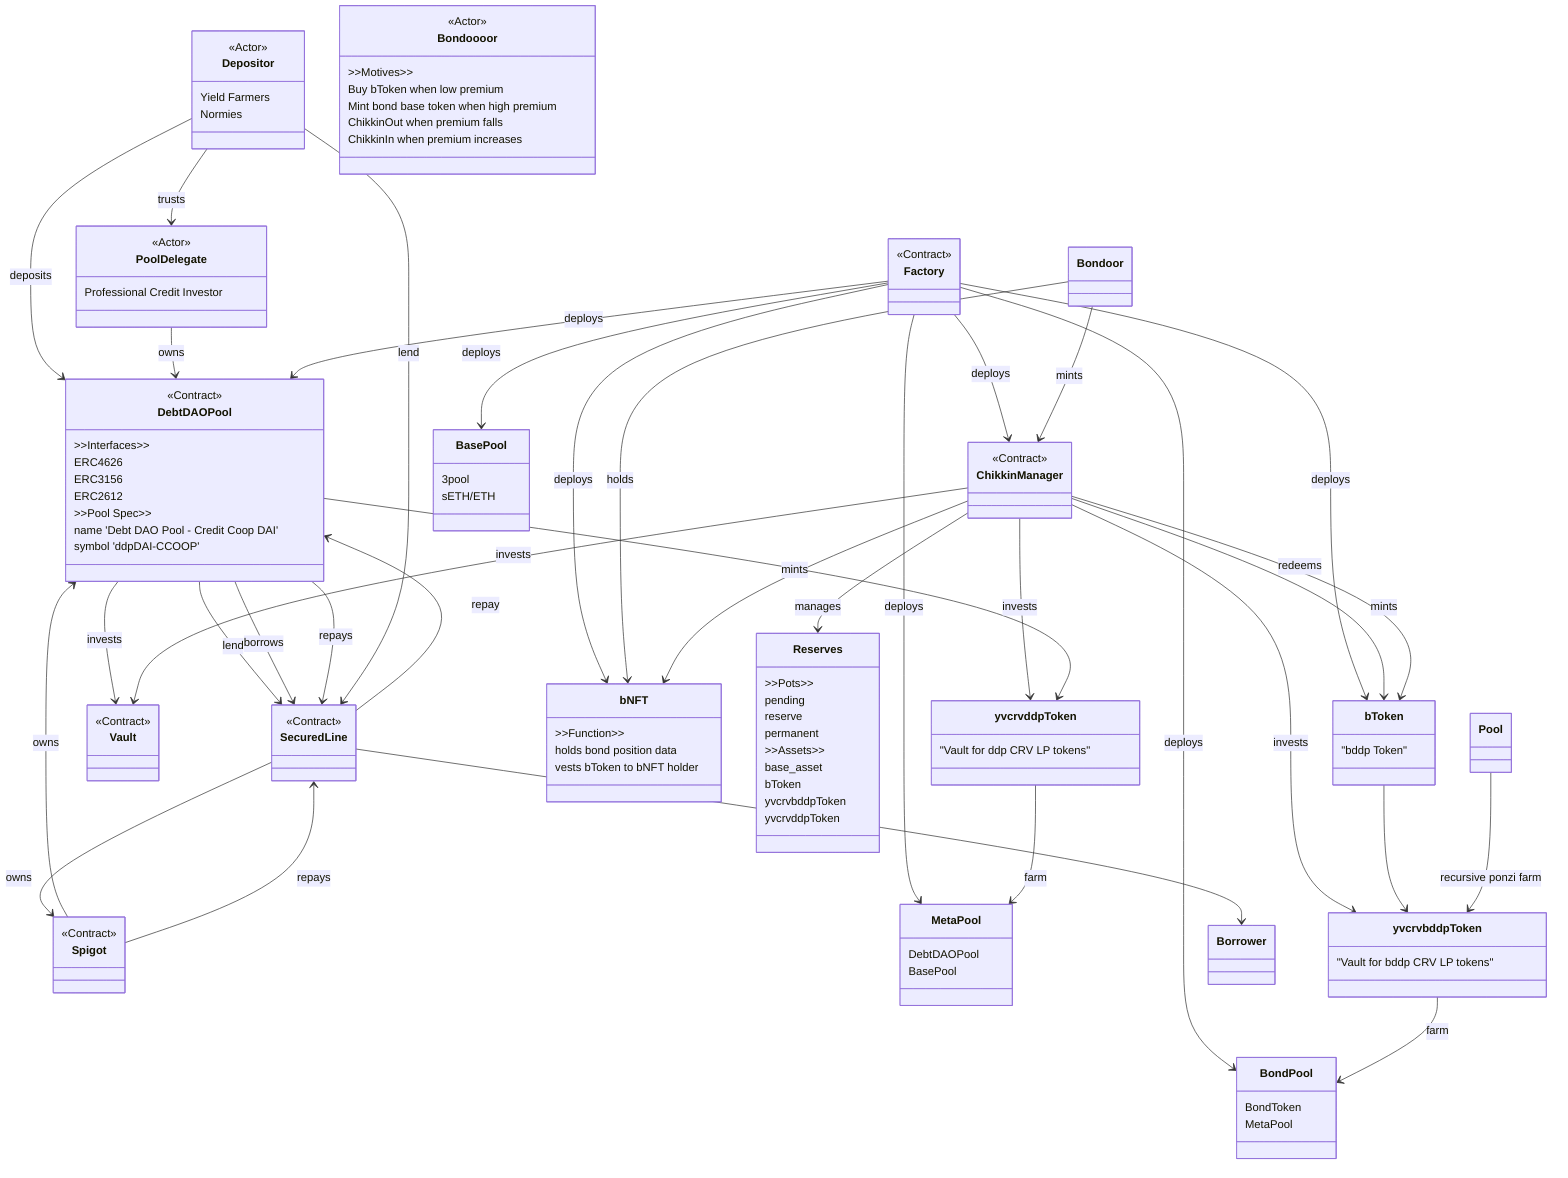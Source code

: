 classDiagram
class DebtDAOPool {
  >>Interfaces>>
  ERC4626
  ERC3156
  ERC2612
  >>Pool Spec>>
  name 'Debt DAO Pool - Credit Coop DAI'
  symbol 'ddpDAI-CCOOP'
}
Depositor --> PoolDelegate : trusts
PoolDelegate : Professional Credit Investor
Depositor: Yield Farmers
Depositor: Normies

Depositor --> DebtDAOPool : deposits
PoolDelegate --> DebtDAOPool : owns
<<Actor>> PoolDelegate
<<Actor>> Depositor

SecuredLine --> DebtDAOPool : repay
DebtDAOPool --> SecuredLine : lend
DebtDAOPool --> SecuredLine : borrows
DebtDAOPool --> SecuredLine : repays
DebtDAOPool --> Vault : invests
Spigot --> DebtDAOPool : owns
Spigot --> SecuredLine : repays
SecuredLine --> Spigot : owns
Depositor --> SecuredLine : lend
<<Contract>> Spigot
<<Contract>> DebtDAOPool
<<Contract>> SecuredLine
<<Contract>> Vault

Factory --> DebtDAOPool : deploys
Factory --> ChikkinManager : deploys
Factory --> bToken : deploys
Factory --> bNFT : deploys
Factory --> BasePool : deploys
BasePool : 3pool
BasePool : sETH/ETH
Factory --> MetaPool : deploys
MetaPool : DebtDAOPool
MetaPool : BasePool
Factory --> BondPool : deploys
BondPool : BondToken
BondPool : MetaPool
<<Contract>> Factory

class Bondoooor {
  >>Motives>>
  Buy bToken when low premium
  Mint bond base token when high premium
  ChikkinOut when premium falls
  ChikkinIn when premium increases
}

class bNFT {
  >>Function>>
  holds bond position data
  vests bToken to bNFT holder
}

Bondoor --> bNFT : holds
Bondoor --> ChikkinManager : mints
ChikkinManager --> bNFT : mints
ChikkinManager --> bToken : mints
ChikkinManager --> bToken : redeems

ChikkinManager --> Reserves: manages
ChikkinManager --> Vault: invests
ChikkinManager --> yvcrvbddpToken: invests
ChikkinManager --> yvcrvddpToken: invests
<<Actor>> Bondoooor
<<Contract>> ChikkinManager


bToken : "bddp Token"
bToken --> yvcrvbddpToken
DebtDAOPool --> yvcrvddpToken
yvcrvddpToken : "Vault for ddp CRV LP tokens"
yvcrvbddpToken : "Vault for bddp CRV LP tokens"
yvcrvddpToken --> MetaPool : farm
yvcrvbddpToken --> BondPool : farm

Pool --> yvcrvbddpToken : recursive ponzi farm

SecuredLine --> Borrower

class Reserves {
  >>Pots>>
  pending
  reserve
  permanent
  >>Assets>>
  base_asset
  bToken
  yvcrvbddpToken
  yvcrvddpToken
}